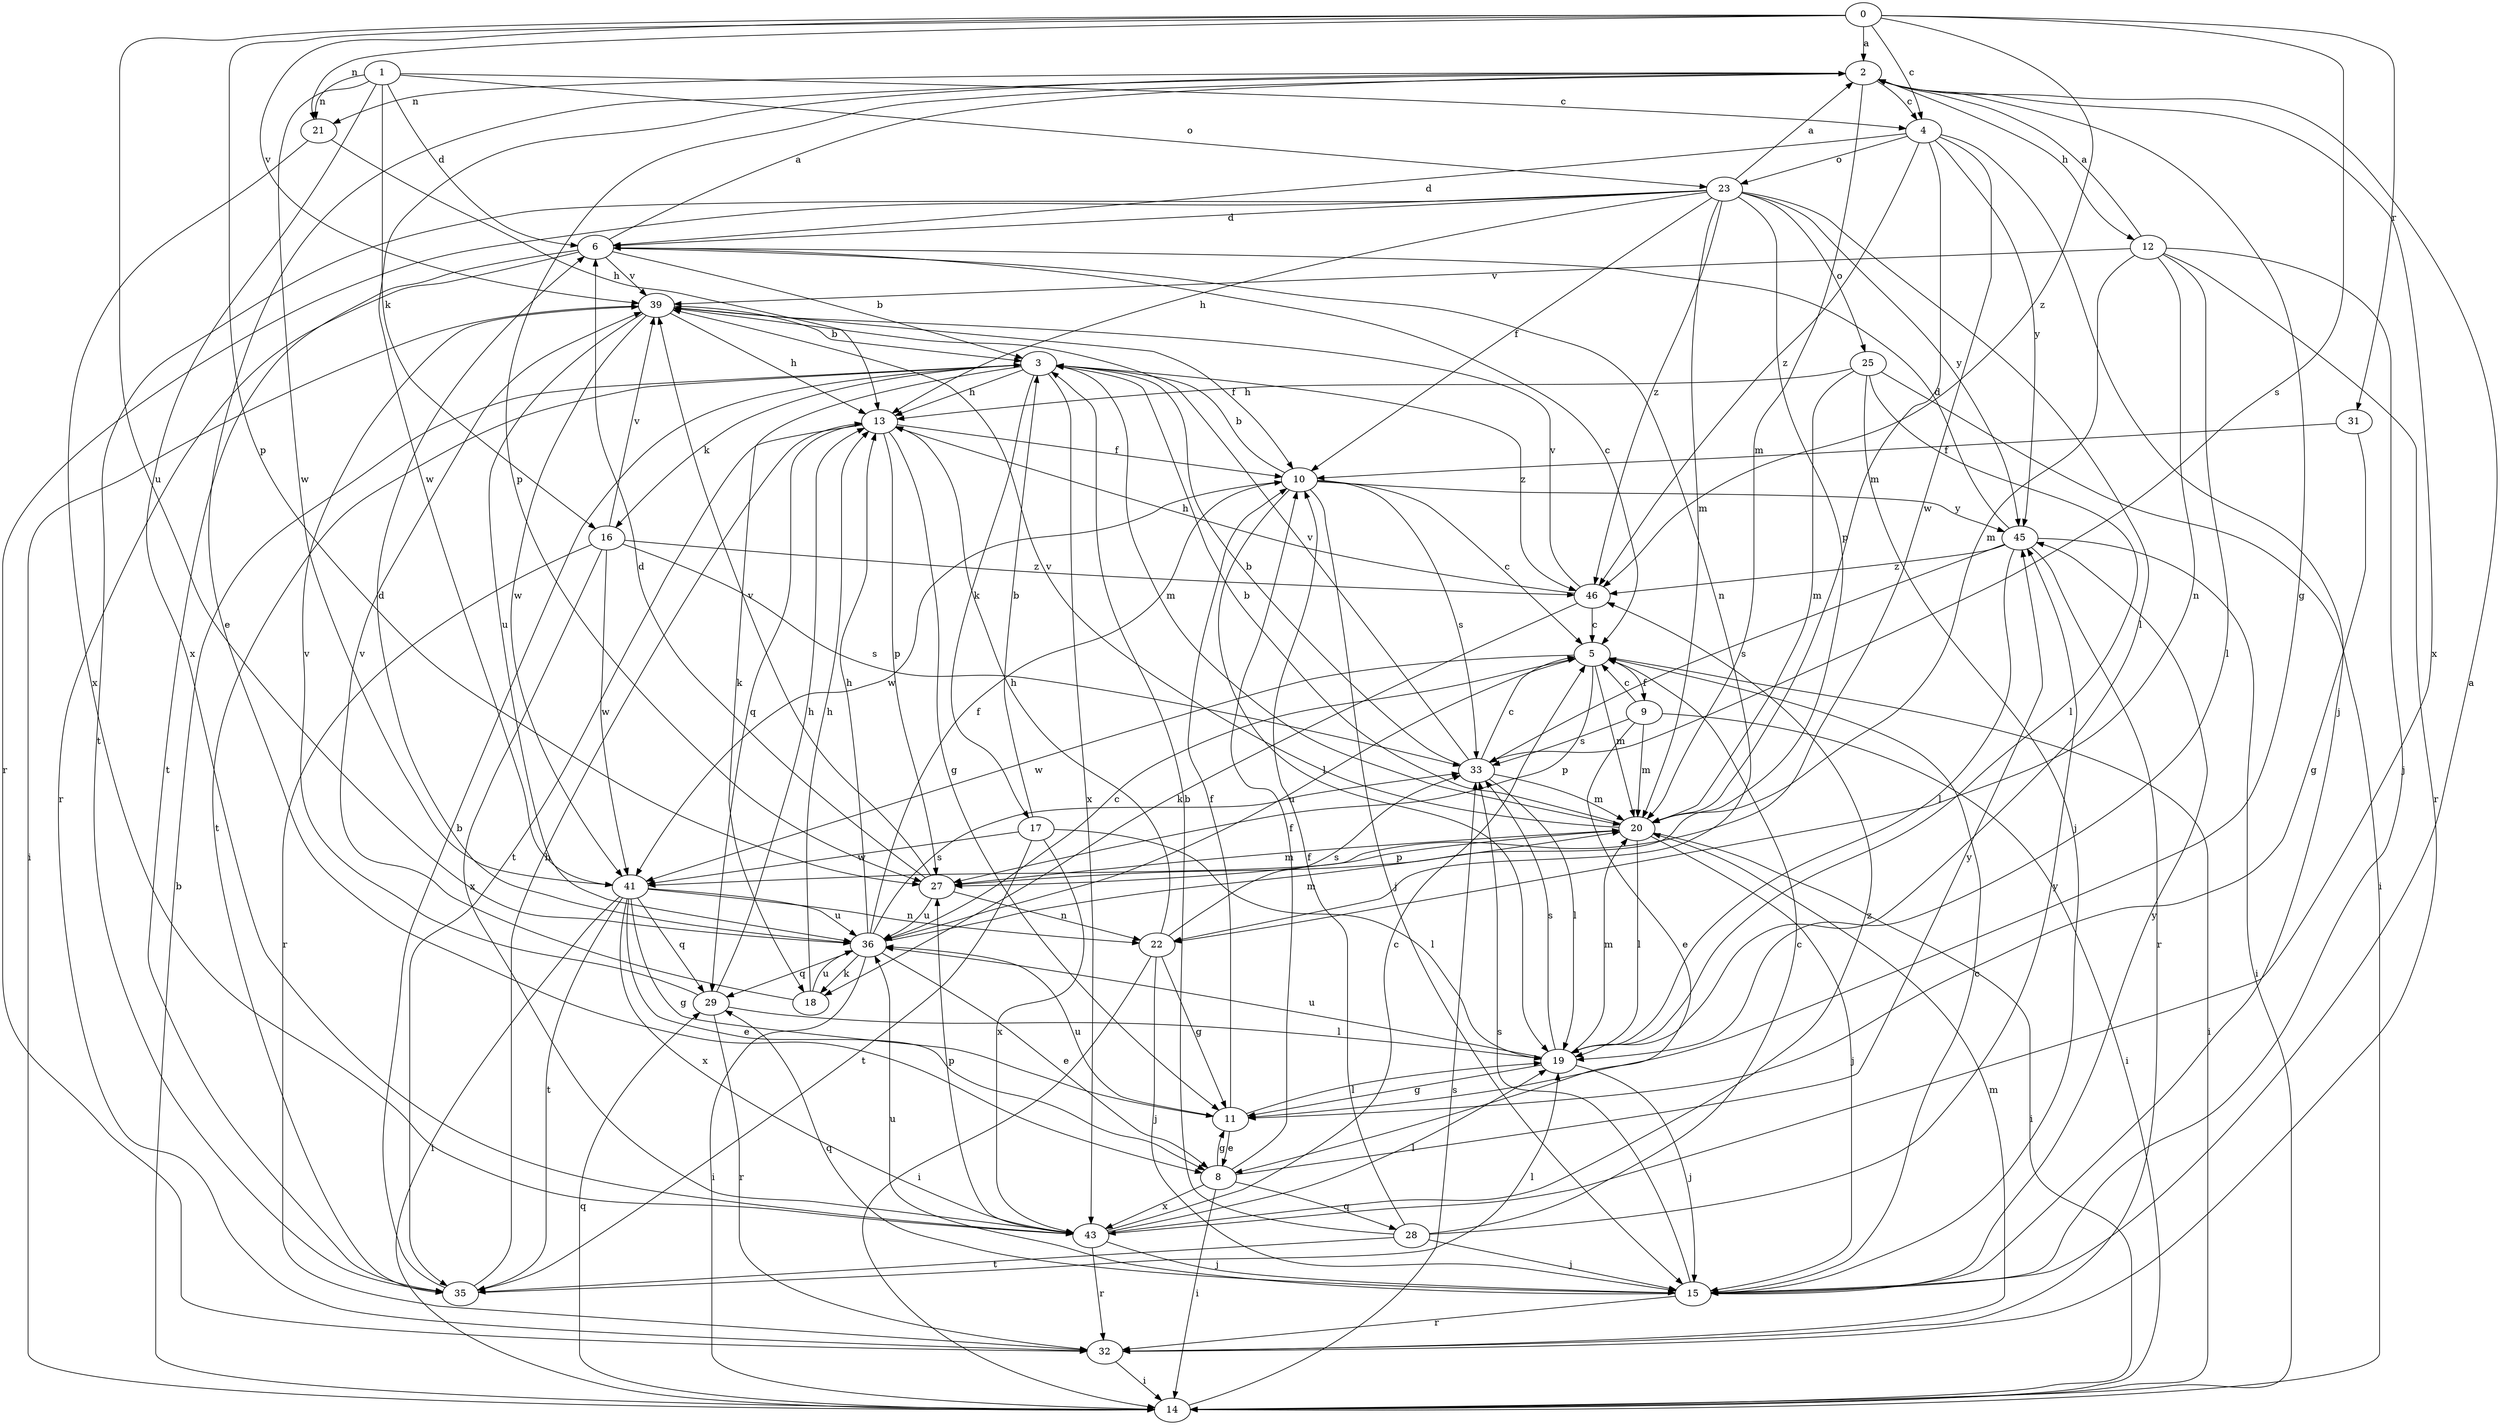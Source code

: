 strict digraph  {
0;
1;
2;
3;
4;
5;
6;
8;
9;
10;
11;
12;
13;
14;
15;
16;
17;
18;
19;
20;
21;
22;
23;
25;
27;
28;
29;
31;
32;
33;
35;
36;
39;
41;
43;
45;
46;
0 -> 2  [label=a];
0 -> 4  [label=c];
0 -> 21  [label=n];
0 -> 27  [label=p];
0 -> 31  [label=r];
0 -> 33  [label=s];
0 -> 36  [label=u];
0 -> 39  [label=v];
0 -> 46  [label=z];
1 -> 4  [label=c];
1 -> 6  [label=d];
1 -> 16  [label=k];
1 -> 21  [label=n];
1 -> 23  [label=o];
1 -> 41  [label=w];
1 -> 43  [label=x];
2 -> 4  [label=c];
2 -> 8  [label=e];
2 -> 11  [label=g];
2 -> 12  [label=h];
2 -> 20  [label=m];
2 -> 21  [label=n];
2 -> 27  [label=p];
2 -> 41  [label=w];
2 -> 43  [label=x];
3 -> 13  [label=h];
3 -> 16  [label=k];
3 -> 17  [label=k];
3 -> 18  [label=k];
3 -> 20  [label=m];
3 -> 35  [label=t];
3 -> 43  [label=x];
3 -> 46  [label=z];
4 -> 6  [label=d];
4 -> 15  [label=j];
4 -> 20  [label=m];
4 -> 23  [label=o];
4 -> 41  [label=w];
4 -> 45  [label=y];
4 -> 46  [label=z];
5 -> 9  [label=f];
5 -> 14  [label=i];
5 -> 20  [label=m];
5 -> 27  [label=p];
5 -> 36  [label=u];
5 -> 41  [label=w];
6 -> 2  [label=a];
6 -> 3  [label=b];
6 -> 5  [label=c];
6 -> 22  [label=n];
6 -> 32  [label=r];
6 -> 35  [label=t];
6 -> 39  [label=v];
8 -> 10  [label=f];
8 -> 11  [label=g];
8 -> 14  [label=i];
8 -> 28  [label=q];
8 -> 43  [label=x];
8 -> 45  [label=y];
9 -> 5  [label=c];
9 -> 8  [label=e];
9 -> 14  [label=i];
9 -> 20  [label=m];
9 -> 33  [label=s];
10 -> 3  [label=b];
10 -> 5  [label=c];
10 -> 15  [label=j];
10 -> 19  [label=l];
10 -> 33  [label=s];
10 -> 41  [label=w];
10 -> 45  [label=y];
11 -> 8  [label=e];
11 -> 10  [label=f];
11 -> 19  [label=l];
11 -> 36  [label=u];
12 -> 2  [label=a];
12 -> 15  [label=j];
12 -> 19  [label=l];
12 -> 20  [label=m];
12 -> 22  [label=n];
12 -> 32  [label=r];
12 -> 39  [label=v];
13 -> 10  [label=f];
13 -> 11  [label=g];
13 -> 27  [label=p];
13 -> 29  [label=q];
13 -> 35  [label=t];
14 -> 3  [label=b];
14 -> 29  [label=q];
14 -> 33  [label=s];
15 -> 2  [label=a];
15 -> 5  [label=c];
15 -> 29  [label=q];
15 -> 32  [label=r];
15 -> 33  [label=s];
15 -> 36  [label=u];
15 -> 45  [label=y];
16 -> 32  [label=r];
16 -> 33  [label=s];
16 -> 39  [label=v];
16 -> 41  [label=w];
16 -> 43  [label=x];
16 -> 46  [label=z];
17 -> 3  [label=b];
17 -> 19  [label=l];
17 -> 35  [label=t];
17 -> 41  [label=w];
17 -> 43  [label=x];
18 -> 13  [label=h];
18 -> 36  [label=u];
18 -> 39  [label=v];
19 -> 11  [label=g];
19 -> 15  [label=j];
19 -> 20  [label=m];
19 -> 33  [label=s];
19 -> 36  [label=u];
20 -> 3  [label=b];
20 -> 14  [label=i];
20 -> 15  [label=j];
20 -> 19  [label=l];
20 -> 27  [label=p];
20 -> 39  [label=v];
21 -> 13  [label=h];
21 -> 43  [label=x];
22 -> 11  [label=g];
22 -> 13  [label=h];
22 -> 14  [label=i];
22 -> 15  [label=j];
22 -> 33  [label=s];
23 -> 2  [label=a];
23 -> 6  [label=d];
23 -> 10  [label=f];
23 -> 13  [label=h];
23 -> 19  [label=l];
23 -> 20  [label=m];
23 -> 25  [label=o];
23 -> 27  [label=p];
23 -> 32  [label=r];
23 -> 35  [label=t];
23 -> 45  [label=y];
23 -> 46  [label=z];
25 -> 13  [label=h];
25 -> 14  [label=i];
25 -> 15  [label=j];
25 -> 19  [label=l];
25 -> 20  [label=m];
27 -> 6  [label=d];
27 -> 20  [label=m];
27 -> 22  [label=n];
27 -> 36  [label=u];
27 -> 39  [label=v];
28 -> 3  [label=b];
28 -> 5  [label=c];
28 -> 10  [label=f];
28 -> 15  [label=j];
28 -> 35  [label=t];
28 -> 45  [label=y];
29 -> 13  [label=h];
29 -> 19  [label=l];
29 -> 32  [label=r];
29 -> 39  [label=v];
31 -> 10  [label=f];
31 -> 11  [label=g];
32 -> 14  [label=i];
32 -> 20  [label=m];
33 -> 3  [label=b];
33 -> 5  [label=c];
33 -> 19  [label=l];
33 -> 20  [label=m];
33 -> 39  [label=v];
35 -> 3  [label=b];
35 -> 13  [label=h];
35 -> 19  [label=l];
36 -> 5  [label=c];
36 -> 6  [label=d];
36 -> 8  [label=e];
36 -> 10  [label=f];
36 -> 13  [label=h];
36 -> 14  [label=i];
36 -> 18  [label=k];
36 -> 20  [label=m];
36 -> 29  [label=q];
36 -> 33  [label=s];
39 -> 3  [label=b];
39 -> 10  [label=f];
39 -> 13  [label=h];
39 -> 14  [label=i];
39 -> 36  [label=u];
39 -> 41  [label=w];
41 -> 8  [label=e];
41 -> 11  [label=g];
41 -> 14  [label=i];
41 -> 22  [label=n];
41 -> 29  [label=q];
41 -> 35  [label=t];
41 -> 36  [label=u];
41 -> 43  [label=x];
43 -> 5  [label=c];
43 -> 15  [label=j];
43 -> 19  [label=l];
43 -> 27  [label=p];
43 -> 32  [label=r];
43 -> 46  [label=z];
45 -> 6  [label=d];
45 -> 14  [label=i];
45 -> 19  [label=l];
45 -> 32  [label=r];
45 -> 33  [label=s];
45 -> 46  [label=z];
46 -> 5  [label=c];
46 -> 13  [label=h];
46 -> 18  [label=k];
46 -> 39  [label=v];
}

